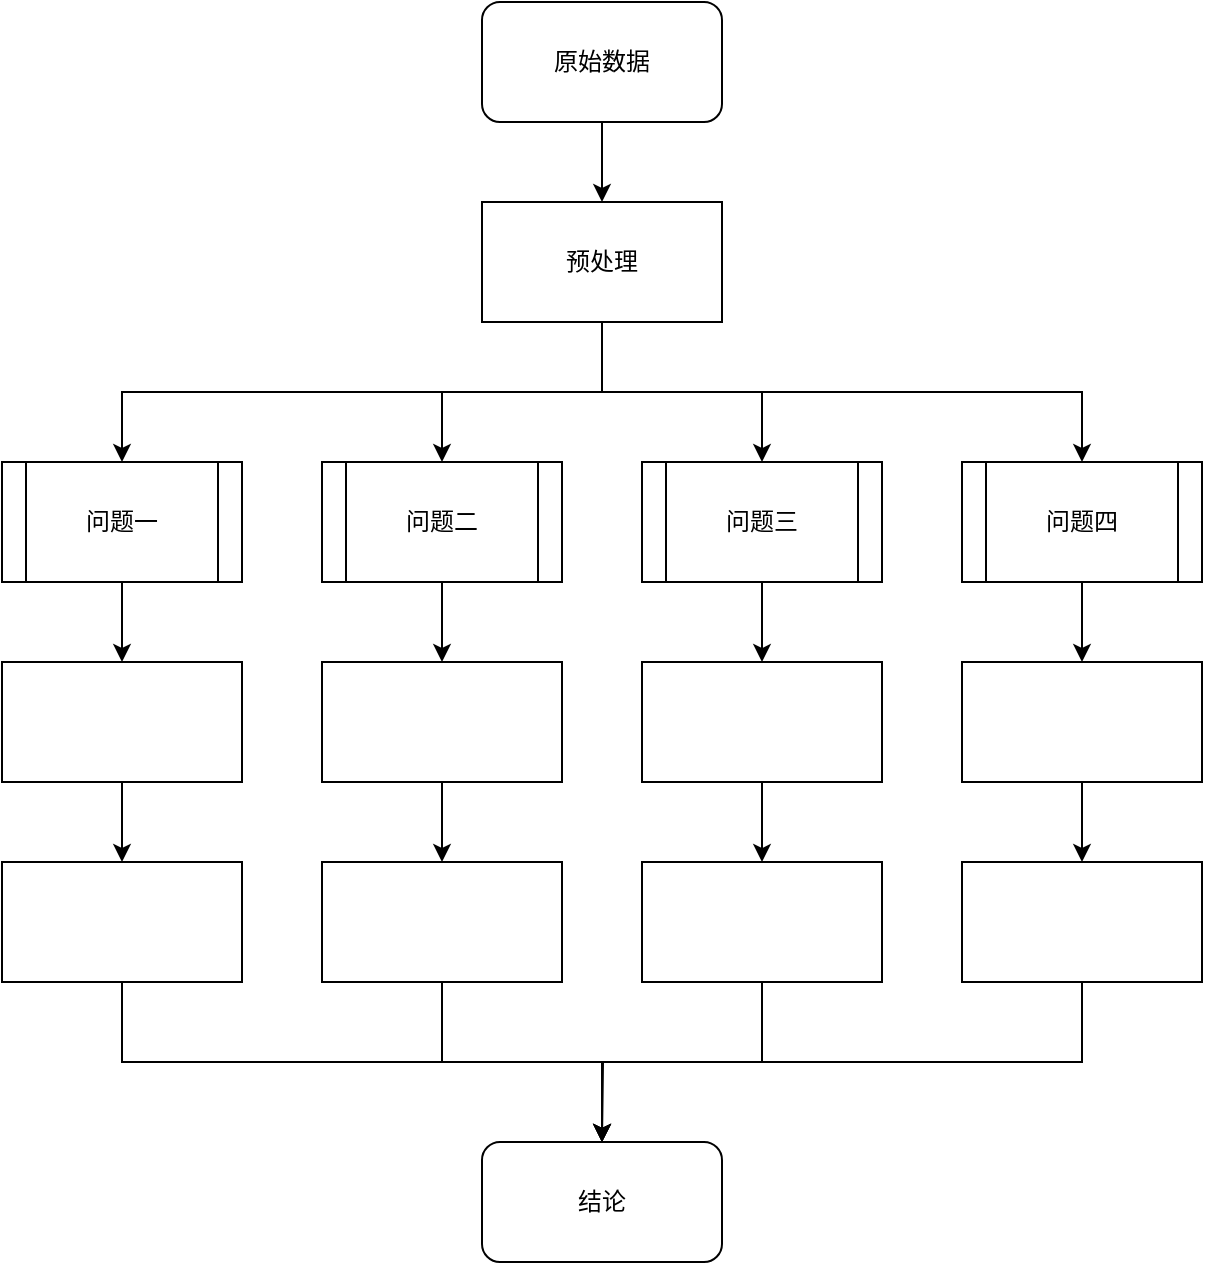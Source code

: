 <mxfile version="24.7.7">
  <diagram name="第 1 页" id="97eqItnOxSmBkpqGbD8Z">
    <mxGraphModel dx="954" dy="521" grid="1" gridSize="10" guides="1" tooltips="1" connect="1" arrows="1" fold="1" page="1" pageScale="1" pageWidth="827" pageHeight="1169" math="0" shadow="0">
      <root>
        <mxCell id="0" />
        <mxCell id="1" parent="0" />
        <mxCell id="0eUicsOPKXAcuNzzF6oo-9" value="" style="edgeStyle=orthogonalEdgeStyle;rounded=0;orthogonalLoop=1;jettySize=auto;html=1;" edge="1" parent="1" source="0eUicsOPKXAcuNzzF6oo-1" target="0eUicsOPKXAcuNzzF6oo-8">
          <mxGeometry relative="1" as="geometry" />
        </mxCell>
        <mxCell id="0eUicsOPKXAcuNzzF6oo-1" value="原始数据" style="rounded=1;whiteSpace=wrap;html=1;" vertex="1" parent="1">
          <mxGeometry x="300" y="30" width="120" height="60" as="geometry" />
        </mxCell>
        <mxCell id="0eUicsOPKXAcuNzzF6oo-15" style="edgeStyle=orthogonalEdgeStyle;rounded=0;orthogonalLoop=1;jettySize=auto;html=1;exitX=0.5;exitY=1;exitDx=0;exitDy=0;entryX=0.5;entryY=0;entryDx=0;entryDy=0;" edge="1" parent="1" source="0eUicsOPKXAcuNzzF6oo-8" target="0eUicsOPKXAcuNzzF6oo-10">
          <mxGeometry relative="1" as="geometry" />
        </mxCell>
        <mxCell id="0eUicsOPKXAcuNzzF6oo-16" style="edgeStyle=orthogonalEdgeStyle;rounded=0;orthogonalLoop=1;jettySize=auto;html=1;exitX=0.5;exitY=1;exitDx=0;exitDy=0;" edge="1" parent="1" source="0eUicsOPKXAcuNzzF6oo-8" target="0eUicsOPKXAcuNzzF6oo-11">
          <mxGeometry relative="1" as="geometry" />
        </mxCell>
        <mxCell id="0eUicsOPKXAcuNzzF6oo-17" style="edgeStyle=orthogonalEdgeStyle;rounded=0;orthogonalLoop=1;jettySize=auto;html=1;exitX=0.5;exitY=1;exitDx=0;exitDy=0;" edge="1" parent="1" source="0eUicsOPKXAcuNzzF6oo-8" target="0eUicsOPKXAcuNzzF6oo-12">
          <mxGeometry relative="1" as="geometry" />
        </mxCell>
        <mxCell id="0eUicsOPKXAcuNzzF6oo-18" style="edgeStyle=orthogonalEdgeStyle;rounded=0;orthogonalLoop=1;jettySize=auto;html=1;exitX=0.5;exitY=1;exitDx=0;exitDy=0;entryX=0.5;entryY=0;entryDx=0;entryDy=0;" edge="1" parent="1" source="0eUicsOPKXAcuNzzF6oo-8" target="0eUicsOPKXAcuNzzF6oo-13">
          <mxGeometry relative="1" as="geometry" />
        </mxCell>
        <mxCell id="0eUicsOPKXAcuNzzF6oo-8" value="预处理" style="rounded=0;whiteSpace=wrap;html=1;" vertex="1" parent="1">
          <mxGeometry x="300" y="130" width="120" height="60" as="geometry" />
        </mxCell>
        <mxCell id="0eUicsOPKXAcuNzzF6oo-23" value="" style="edgeStyle=orthogonalEdgeStyle;rounded=0;orthogonalLoop=1;jettySize=auto;html=1;" edge="1" parent="1" source="0eUicsOPKXAcuNzzF6oo-10" target="0eUicsOPKXAcuNzzF6oo-19">
          <mxGeometry relative="1" as="geometry" />
        </mxCell>
        <mxCell id="0eUicsOPKXAcuNzzF6oo-10" value="问题一" style="shape=process;whiteSpace=wrap;html=1;backgroundOutline=1;" vertex="1" parent="1">
          <mxGeometry x="60" y="260" width="120" height="60" as="geometry" />
        </mxCell>
        <mxCell id="0eUicsOPKXAcuNzzF6oo-24" value="" style="edgeStyle=orthogonalEdgeStyle;rounded=0;orthogonalLoop=1;jettySize=auto;html=1;" edge="1" parent="1" source="0eUicsOPKXAcuNzzF6oo-11" target="0eUicsOPKXAcuNzzF6oo-20">
          <mxGeometry relative="1" as="geometry" />
        </mxCell>
        <mxCell id="0eUicsOPKXAcuNzzF6oo-11" value="问题二" style="shape=process;whiteSpace=wrap;html=1;backgroundOutline=1;" vertex="1" parent="1">
          <mxGeometry x="220" y="260" width="120" height="60" as="geometry" />
        </mxCell>
        <mxCell id="0eUicsOPKXAcuNzzF6oo-25" value="" style="edgeStyle=orthogonalEdgeStyle;rounded=0;orthogonalLoop=1;jettySize=auto;html=1;" edge="1" parent="1" source="0eUicsOPKXAcuNzzF6oo-12" target="0eUicsOPKXAcuNzzF6oo-21">
          <mxGeometry relative="1" as="geometry" />
        </mxCell>
        <mxCell id="0eUicsOPKXAcuNzzF6oo-12" value="问题三" style="shape=process;whiteSpace=wrap;html=1;backgroundOutline=1;" vertex="1" parent="1">
          <mxGeometry x="380" y="260" width="120" height="60" as="geometry" />
        </mxCell>
        <mxCell id="0eUicsOPKXAcuNzzF6oo-26" value="" style="edgeStyle=orthogonalEdgeStyle;rounded=0;orthogonalLoop=1;jettySize=auto;html=1;" edge="1" parent="1" source="0eUicsOPKXAcuNzzF6oo-13" target="0eUicsOPKXAcuNzzF6oo-22">
          <mxGeometry relative="1" as="geometry" />
        </mxCell>
        <mxCell id="0eUicsOPKXAcuNzzF6oo-13" value="问题四" style="shape=process;whiteSpace=wrap;html=1;backgroundOutline=1;" vertex="1" parent="1">
          <mxGeometry x="540" y="260" width="120" height="60" as="geometry" />
        </mxCell>
        <mxCell id="0eUicsOPKXAcuNzzF6oo-32" value="" style="edgeStyle=orthogonalEdgeStyle;rounded=0;orthogonalLoop=1;jettySize=auto;html=1;" edge="1" parent="1" source="0eUicsOPKXAcuNzzF6oo-19" target="0eUicsOPKXAcuNzzF6oo-27">
          <mxGeometry relative="1" as="geometry" />
        </mxCell>
        <mxCell id="0eUicsOPKXAcuNzzF6oo-19" value="" style="rounded=0;whiteSpace=wrap;html=1;" vertex="1" parent="1">
          <mxGeometry x="60" y="360" width="120" height="60" as="geometry" />
        </mxCell>
        <mxCell id="0eUicsOPKXAcuNzzF6oo-33" value="" style="edgeStyle=orthogonalEdgeStyle;rounded=0;orthogonalLoop=1;jettySize=auto;html=1;" edge="1" parent="1" source="0eUicsOPKXAcuNzzF6oo-20" target="0eUicsOPKXAcuNzzF6oo-28">
          <mxGeometry relative="1" as="geometry" />
        </mxCell>
        <mxCell id="0eUicsOPKXAcuNzzF6oo-20" value="" style="rounded=0;whiteSpace=wrap;html=1;" vertex="1" parent="1">
          <mxGeometry x="220" y="360" width="120" height="60" as="geometry" />
        </mxCell>
        <mxCell id="0eUicsOPKXAcuNzzF6oo-34" value="" style="edgeStyle=orthogonalEdgeStyle;rounded=0;orthogonalLoop=1;jettySize=auto;html=1;" edge="1" parent="1" source="0eUicsOPKXAcuNzzF6oo-21" target="0eUicsOPKXAcuNzzF6oo-29">
          <mxGeometry relative="1" as="geometry" />
        </mxCell>
        <mxCell id="0eUicsOPKXAcuNzzF6oo-21" value="" style="rounded=0;whiteSpace=wrap;html=1;" vertex="1" parent="1">
          <mxGeometry x="380" y="360" width="120" height="60" as="geometry" />
        </mxCell>
        <mxCell id="0eUicsOPKXAcuNzzF6oo-35" value="" style="edgeStyle=orthogonalEdgeStyle;rounded=0;orthogonalLoop=1;jettySize=auto;html=1;" edge="1" parent="1" source="0eUicsOPKXAcuNzzF6oo-22" target="0eUicsOPKXAcuNzzF6oo-30">
          <mxGeometry relative="1" as="geometry" />
        </mxCell>
        <mxCell id="0eUicsOPKXAcuNzzF6oo-22" value="" style="rounded=0;whiteSpace=wrap;html=1;" vertex="1" parent="1">
          <mxGeometry x="540" y="360" width="120" height="60" as="geometry" />
        </mxCell>
        <mxCell id="0eUicsOPKXAcuNzzF6oo-36" style="edgeStyle=orthogonalEdgeStyle;rounded=0;orthogonalLoop=1;jettySize=auto;html=1;exitX=0.5;exitY=1;exitDx=0;exitDy=0;" edge="1" parent="1" source="0eUicsOPKXAcuNzzF6oo-27" target="0eUicsOPKXAcuNzzF6oo-31">
          <mxGeometry relative="1" as="geometry" />
        </mxCell>
        <mxCell id="0eUicsOPKXAcuNzzF6oo-27" value="" style="rounded=0;whiteSpace=wrap;html=1;" vertex="1" parent="1">
          <mxGeometry x="60" y="460" width="120" height="60" as="geometry" />
        </mxCell>
        <mxCell id="0eUicsOPKXAcuNzzF6oo-37" style="edgeStyle=orthogonalEdgeStyle;rounded=0;orthogonalLoop=1;jettySize=auto;html=1;exitX=0.5;exitY=1;exitDx=0;exitDy=0;entryX=0.5;entryY=0;entryDx=0;entryDy=0;" edge="1" parent="1" source="0eUicsOPKXAcuNzzF6oo-28" target="0eUicsOPKXAcuNzzF6oo-31">
          <mxGeometry relative="1" as="geometry" />
        </mxCell>
        <mxCell id="0eUicsOPKXAcuNzzF6oo-28" value="" style="rounded=0;whiteSpace=wrap;html=1;" vertex="1" parent="1">
          <mxGeometry x="220" y="460" width="120" height="60" as="geometry" />
        </mxCell>
        <mxCell id="0eUicsOPKXAcuNzzF6oo-38" style="edgeStyle=orthogonalEdgeStyle;rounded=0;orthogonalLoop=1;jettySize=auto;html=1;exitX=0.5;exitY=1;exitDx=0;exitDy=0;" edge="1" parent="1" source="0eUicsOPKXAcuNzzF6oo-29">
          <mxGeometry relative="1" as="geometry">
            <mxPoint x="360" y="600" as="targetPoint" />
          </mxGeometry>
        </mxCell>
        <mxCell id="0eUicsOPKXAcuNzzF6oo-29" value="" style="rounded=0;whiteSpace=wrap;html=1;" vertex="1" parent="1">
          <mxGeometry x="380" y="460" width="120" height="60" as="geometry" />
        </mxCell>
        <mxCell id="0eUicsOPKXAcuNzzF6oo-39" style="edgeStyle=orthogonalEdgeStyle;rounded=0;orthogonalLoop=1;jettySize=auto;html=1;exitX=0.5;exitY=1;exitDx=0;exitDy=0;entryX=0.5;entryY=0;entryDx=0;entryDy=0;" edge="1" parent="1" source="0eUicsOPKXAcuNzzF6oo-30" target="0eUicsOPKXAcuNzzF6oo-31">
          <mxGeometry relative="1" as="geometry" />
        </mxCell>
        <mxCell id="0eUicsOPKXAcuNzzF6oo-30" value="" style="rounded=0;whiteSpace=wrap;html=1;" vertex="1" parent="1">
          <mxGeometry x="540" y="460" width="120" height="60" as="geometry" />
        </mxCell>
        <mxCell id="0eUicsOPKXAcuNzzF6oo-31" value="结论" style="rounded=1;whiteSpace=wrap;html=1;" vertex="1" parent="1">
          <mxGeometry x="300" y="600" width="120" height="60" as="geometry" />
        </mxCell>
      </root>
    </mxGraphModel>
  </diagram>
</mxfile>
